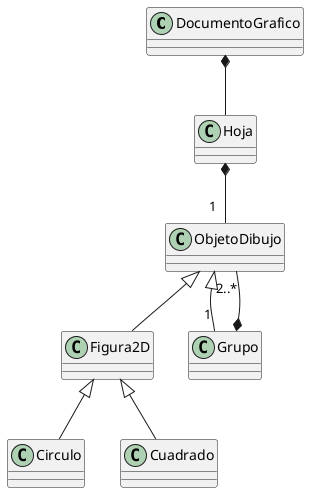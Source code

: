 @startuml documento-grafico-uml

class DocumentoGrafico 
class Hoja 
class ObjetoDibujo 
class Figura2D extends ObjetoDibujo 
class Circulo extends Figura2D 
class Cuadrado extends Figura2D
class Grupo

ObjetoDibujo <|-- "1" Grupo
DocumentoGrafico *-- Hoja
Hoja *-- "1  " ObjetoDibujo
Grupo *-- "2..*"ObjetoDibujo 

@enduml